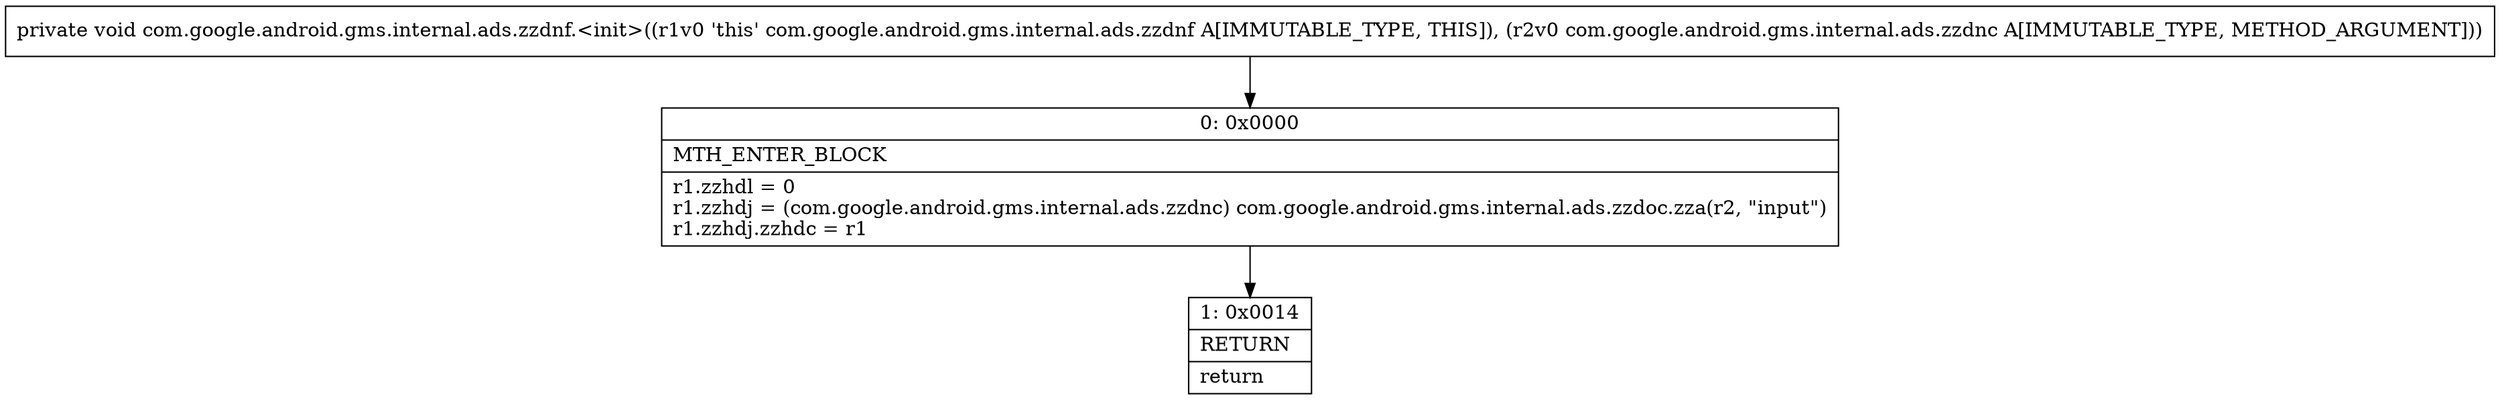 digraph "CFG forcom.google.android.gms.internal.ads.zzdnf.\<init\>(Lcom\/google\/android\/gms\/internal\/ads\/zzdnc;)V" {
Node_0 [shape=record,label="{0\:\ 0x0000|MTH_ENTER_BLOCK\l|r1.zzhdl = 0\lr1.zzhdj = (com.google.android.gms.internal.ads.zzdnc) com.google.android.gms.internal.ads.zzdoc.zza(r2, \"input\")\lr1.zzhdj.zzhdc = r1\l}"];
Node_1 [shape=record,label="{1\:\ 0x0014|RETURN\l|return\l}"];
MethodNode[shape=record,label="{private void com.google.android.gms.internal.ads.zzdnf.\<init\>((r1v0 'this' com.google.android.gms.internal.ads.zzdnf A[IMMUTABLE_TYPE, THIS]), (r2v0 com.google.android.gms.internal.ads.zzdnc A[IMMUTABLE_TYPE, METHOD_ARGUMENT])) }"];
MethodNode -> Node_0;
Node_0 -> Node_1;
}

